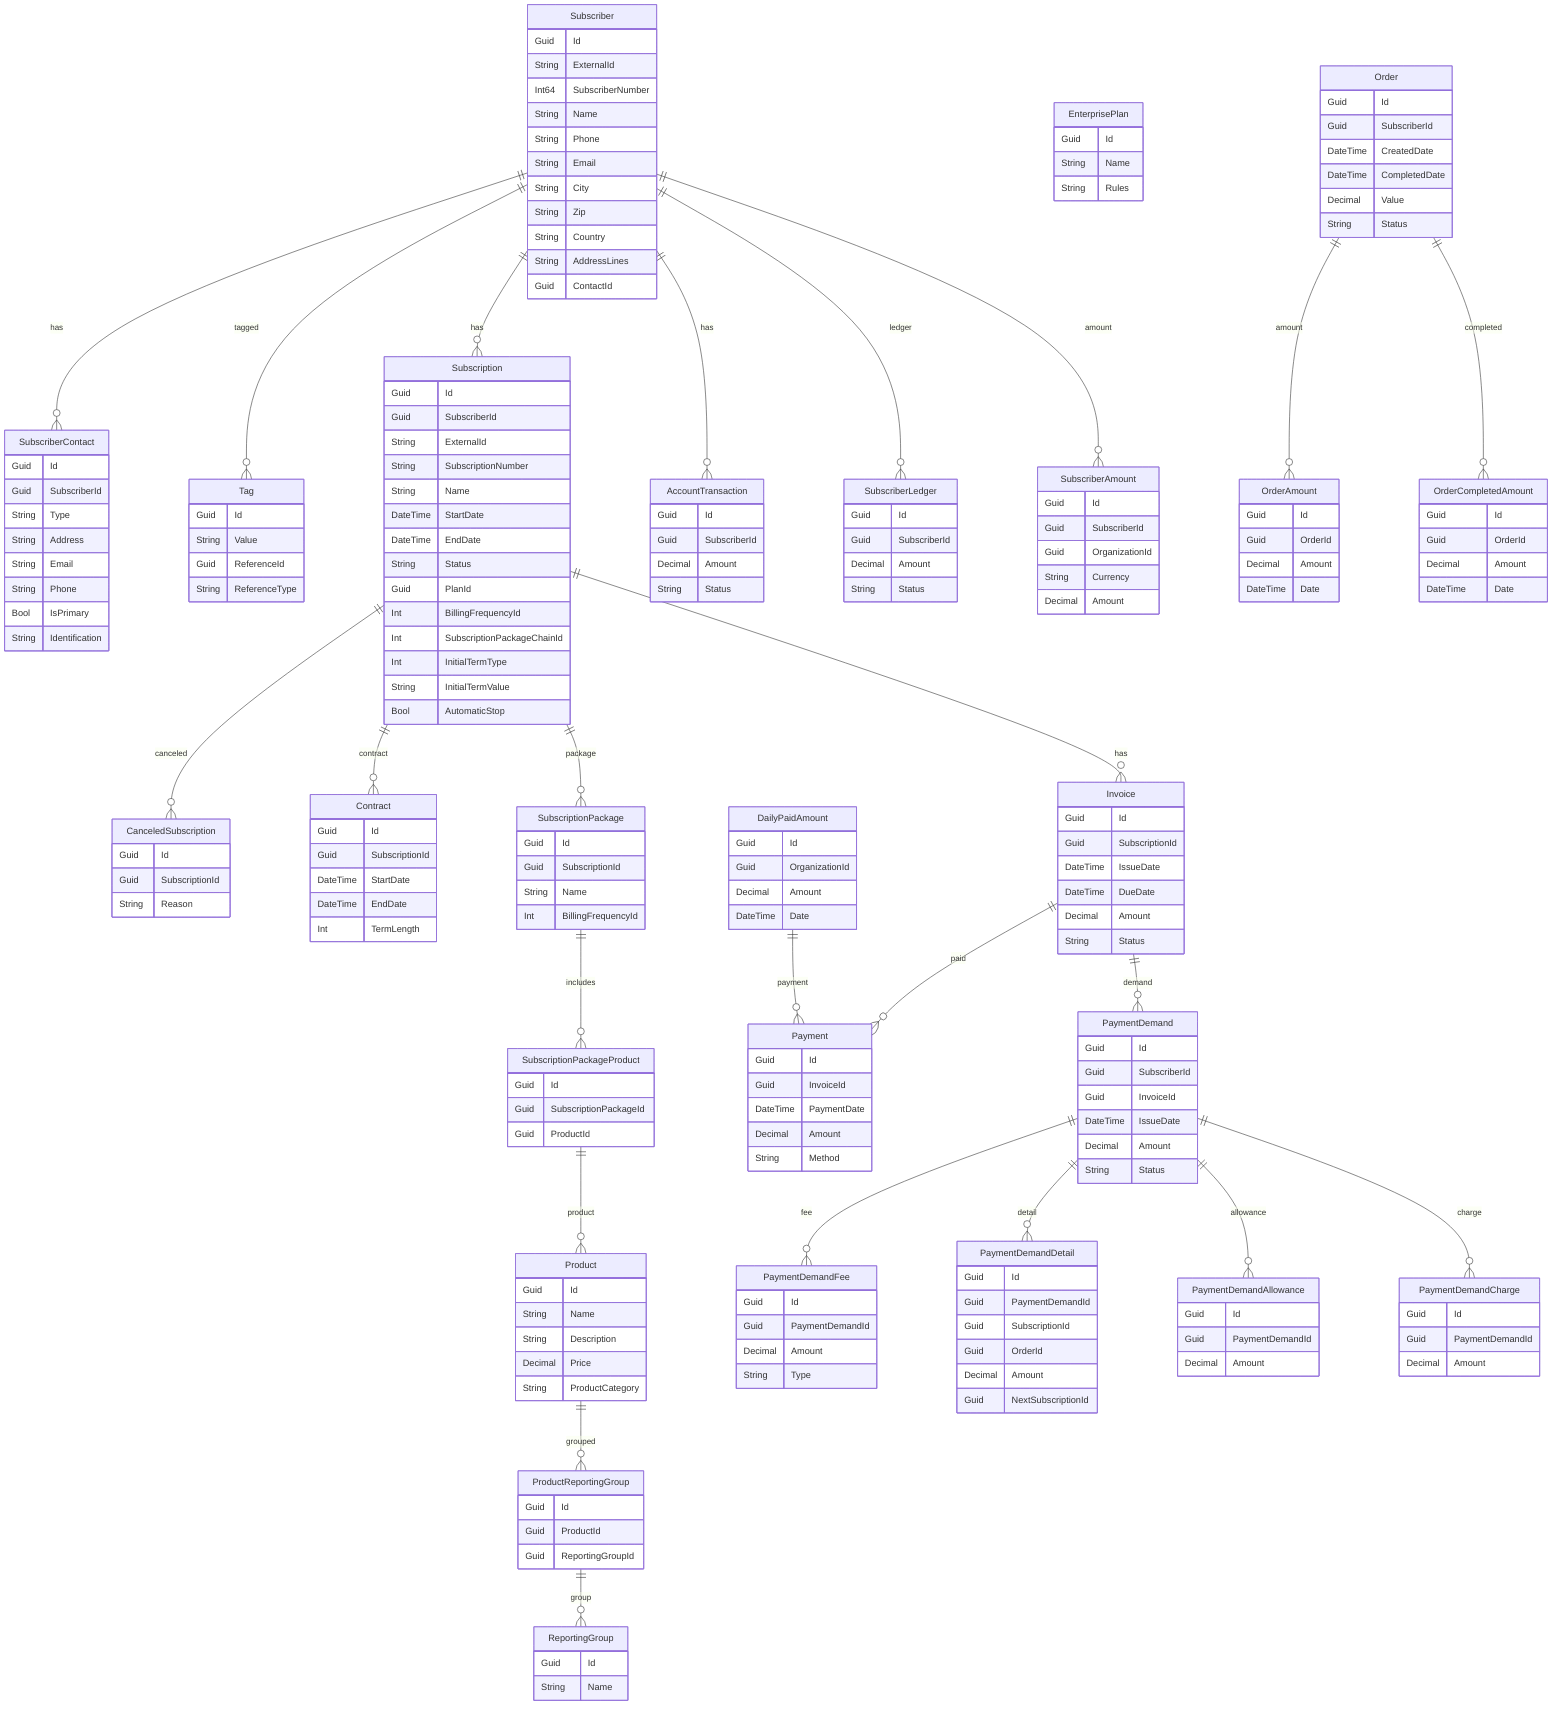 erDiagram
    Subscriber {
        Guid Id
        String ExternalId
        Int64 SubscriberNumber
        String Name
        String Phone
        String Email
        String City
        String Zip
        String Country
        String AddressLines
        Guid ContactId
    }
    SubscriberContact {
        Guid Id
        Guid SubscriberId
        String Type
        String Address
        String Email
        String Phone
        Bool IsPrimary
        String Identification
    }
    Tag {
        Guid Id
        String Value
        Guid ReferenceId
        String ReferenceType
    }
    ReportingGroup {
        Guid Id
        String Name
    }
    ProductReportingGroup {
        Guid Id
        Guid ProductId
        Guid ReportingGroupId
    }
    Product {
        Guid Id
        String Name
        String Description
        Decimal Price
        String ProductCategory
    }
    Subscription {
        Guid Id
        Guid SubscriberId
        String ExternalId
        String SubscriptionNumber
        String Name
        DateTime StartDate
        DateTime EndDate
        String Status
        Guid PlanId
        Int BillingFrequencyId
        Int SubscriptionPackageChainId
        Int InitialTermType
        String InitialTermValue
        Bool AutomaticStop
    }
    CanceledSubscription {
        Guid Id
        Guid SubscriptionId
        String Reason
    }
    Contract {
        Guid Id
        Guid SubscriptionId
        DateTime StartDate
        DateTime EndDate
        Int TermLength
    }
    EnterprisePlan {
        Guid Id
        String Name
        String Rules
    }
    SubscriptionPackage {
        Guid Id
        Guid SubscriptionId
        String Name
        Int BillingFrequencyId
    }
    SubscriptionPackageProduct {
        Guid Id
        Guid SubscriptionPackageId
        Guid ProductId
    }
    Invoice {
        Guid Id
        Guid SubscriptionId
        DateTime IssueDate
        DateTime DueDate
        Decimal Amount
        String Status
    }
    Payment {
        Guid Id
        Guid InvoiceId
        DateTime PaymentDate
        Decimal Amount
        String Method
    }
    AccountTransaction {
        Guid Id
        Guid SubscriberId
        Decimal Amount
        String Status
    }
    PaymentDemand {
        Guid Id
        Guid SubscriberId
        Guid InvoiceId
        DateTime IssueDate
        Decimal Amount
        String Status
    }
    PaymentDemandFee {
        Guid Id
        Guid PaymentDemandId
        Decimal Amount
        String Type
    }
    PaymentDemandDetail {
        Guid Id
        Guid PaymentDemandId
        Guid SubscriptionId
        Guid OrderId
        Decimal Amount
        Guid NextSubscriptionId
    }
    PaymentDemandAllowance {
        Guid Id
        Guid PaymentDemandId
        Decimal Amount
    }
    PaymentDemandCharge {
        Guid Id
        Guid PaymentDemandId
        Decimal Amount
    }
    SubscriberLedger {
        Guid Id
        Guid SubscriberId
        Decimal Amount
        String Status
    }
    SubscriberAmount {
        Guid Id
        Guid SubscriberId
        Guid OrganizationId
        String Currency
        Decimal Amount
    }
    Order {
        Guid Id
        Guid SubscriberId
        DateTime CreatedDate
        DateTime CompletedDate
        Decimal Value
        String Status
    }
    OrderAmount {
        Guid Id
        Guid OrderId
        Decimal Amount
        DateTime Date
    }
    OrderCompletedAmount {
        Guid Id
        Guid OrderId
        Decimal Amount
        DateTime Date
    }
    DailyPaidAmount {
        Guid Id
        Guid OrganizationId
        Decimal Amount
        DateTime Date
    }

    Subscriber ||--o{ SubscriberContact : has
    Subscriber ||--o{ Subscription : has
    Subscriber ||--o{ Tag : tagged
    Subscriber ||--o{ AccountTransaction : has
    Subscriber ||--o{ SubscriberLedger : ledger
    Subscriber ||--o{ SubscriberAmount : amount
    Subscription ||--o{ Invoice : has
    Subscription ||--o{ CanceledSubscription : canceled
    Subscription ||--o{ Contract : contract
    Subscription ||--o{ SubscriptionPackage : package
    SubscriptionPackage ||--o{ SubscriptionPackageProduct : includes
    SubscriptionPackageProduct ||--o{ Product : product
    Product ||--o{ ProductReportingGroup : grouped
    ProductReportingGroup ||--o{ ReportingGroup : group
    Invoice ||--o{ Payment : paid
    Invoice ||--o{ PaymentDemand : demand
    PaymentDemand ||--o{ PaymentDemandFee : fee
    PaymentDemand ||--o{ PaymentDemandDetail : detail
    PaymentDemand ||--o{ PaymentDemandAllowance : allowance
    PaymentDemand ||--o{ PaymentDemandCharge : charge
    Order ||--o{ OrderAmount : amount
    Order ||--o{ OrderCompletedAmount : completed
    DailyPaidAmount ||--o{ Payment : payment